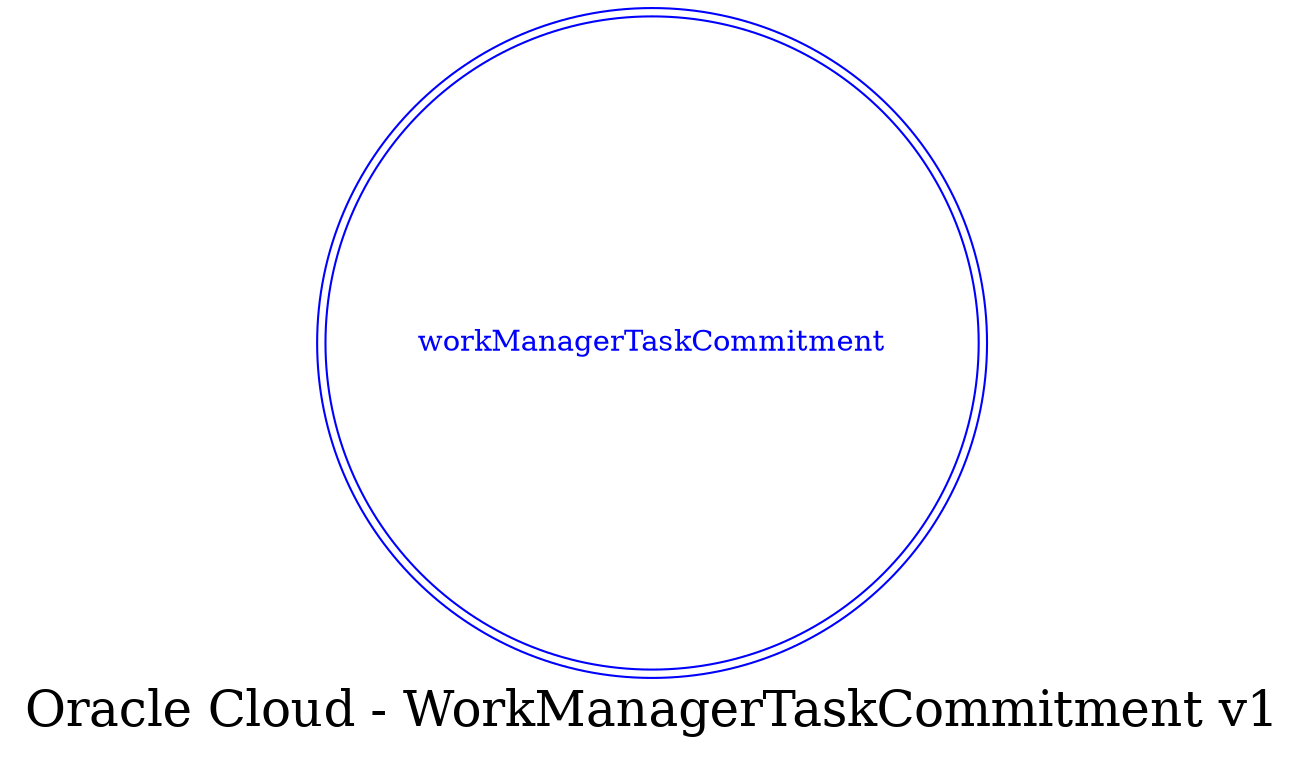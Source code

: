 digraph LexiconGraph {
graph[label="Oracle Cloud - WorkManagerTaskCommitment v1", fontsize=24]
splines=true
"workManagerTaskCommitment" [color=blue, fontcolor=blue, shape=doublecircle]
}
